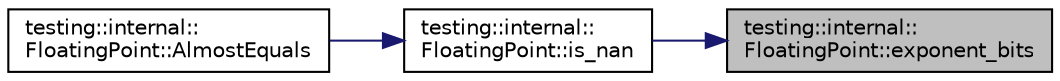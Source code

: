 digraph "testing::internal::FloatingPoint::exponent_bits"
{
 // LATEX_PDF_SIZE
  bgcolor="transparent";
  edge [fontname="Helvetica",fontsize="10",labelfontname="Helvetica",labelfontsize="10"];
  node [fontname="Helvetica",fontsize="10",shape=record];
  rankdir="RL";
  Node1 [label="testing::internal::\lFloatingPoint::exponent_bits",height=0.2,width=0.4,color="black", fillcolor="grey75", style="filled", fontcolor="black",tooltip=" "];
  Node1 -> Node2 [dir="back",color="midnightblue",fontsize="10",style="solid",fontname="Helvetica"];
  Node2 [label="testing::internal::\lFloatingPoint::is_nan",height=0.2,width=0.4,color="black",URL="$classtesting_1_1internal_1_1FloatingPoint.html#a1fc654fd206efa98e480aa1e034f30d5",tooltip=" "];
  Node2 -> Node3 [dir="back",color="midnightblue",fontsize="10",style="solid",fontname="Helvetica"];
  Node3 [label="testing::internal::\lFloatingPoint::AlmostEquals",height=0.2,width=0.4,color="black",URL="$classtesting_1_1internal_1_1FloatingPoint.html#a965214c1af2f9ac5adb1393794aa81e5",tooltip=" "];
}
